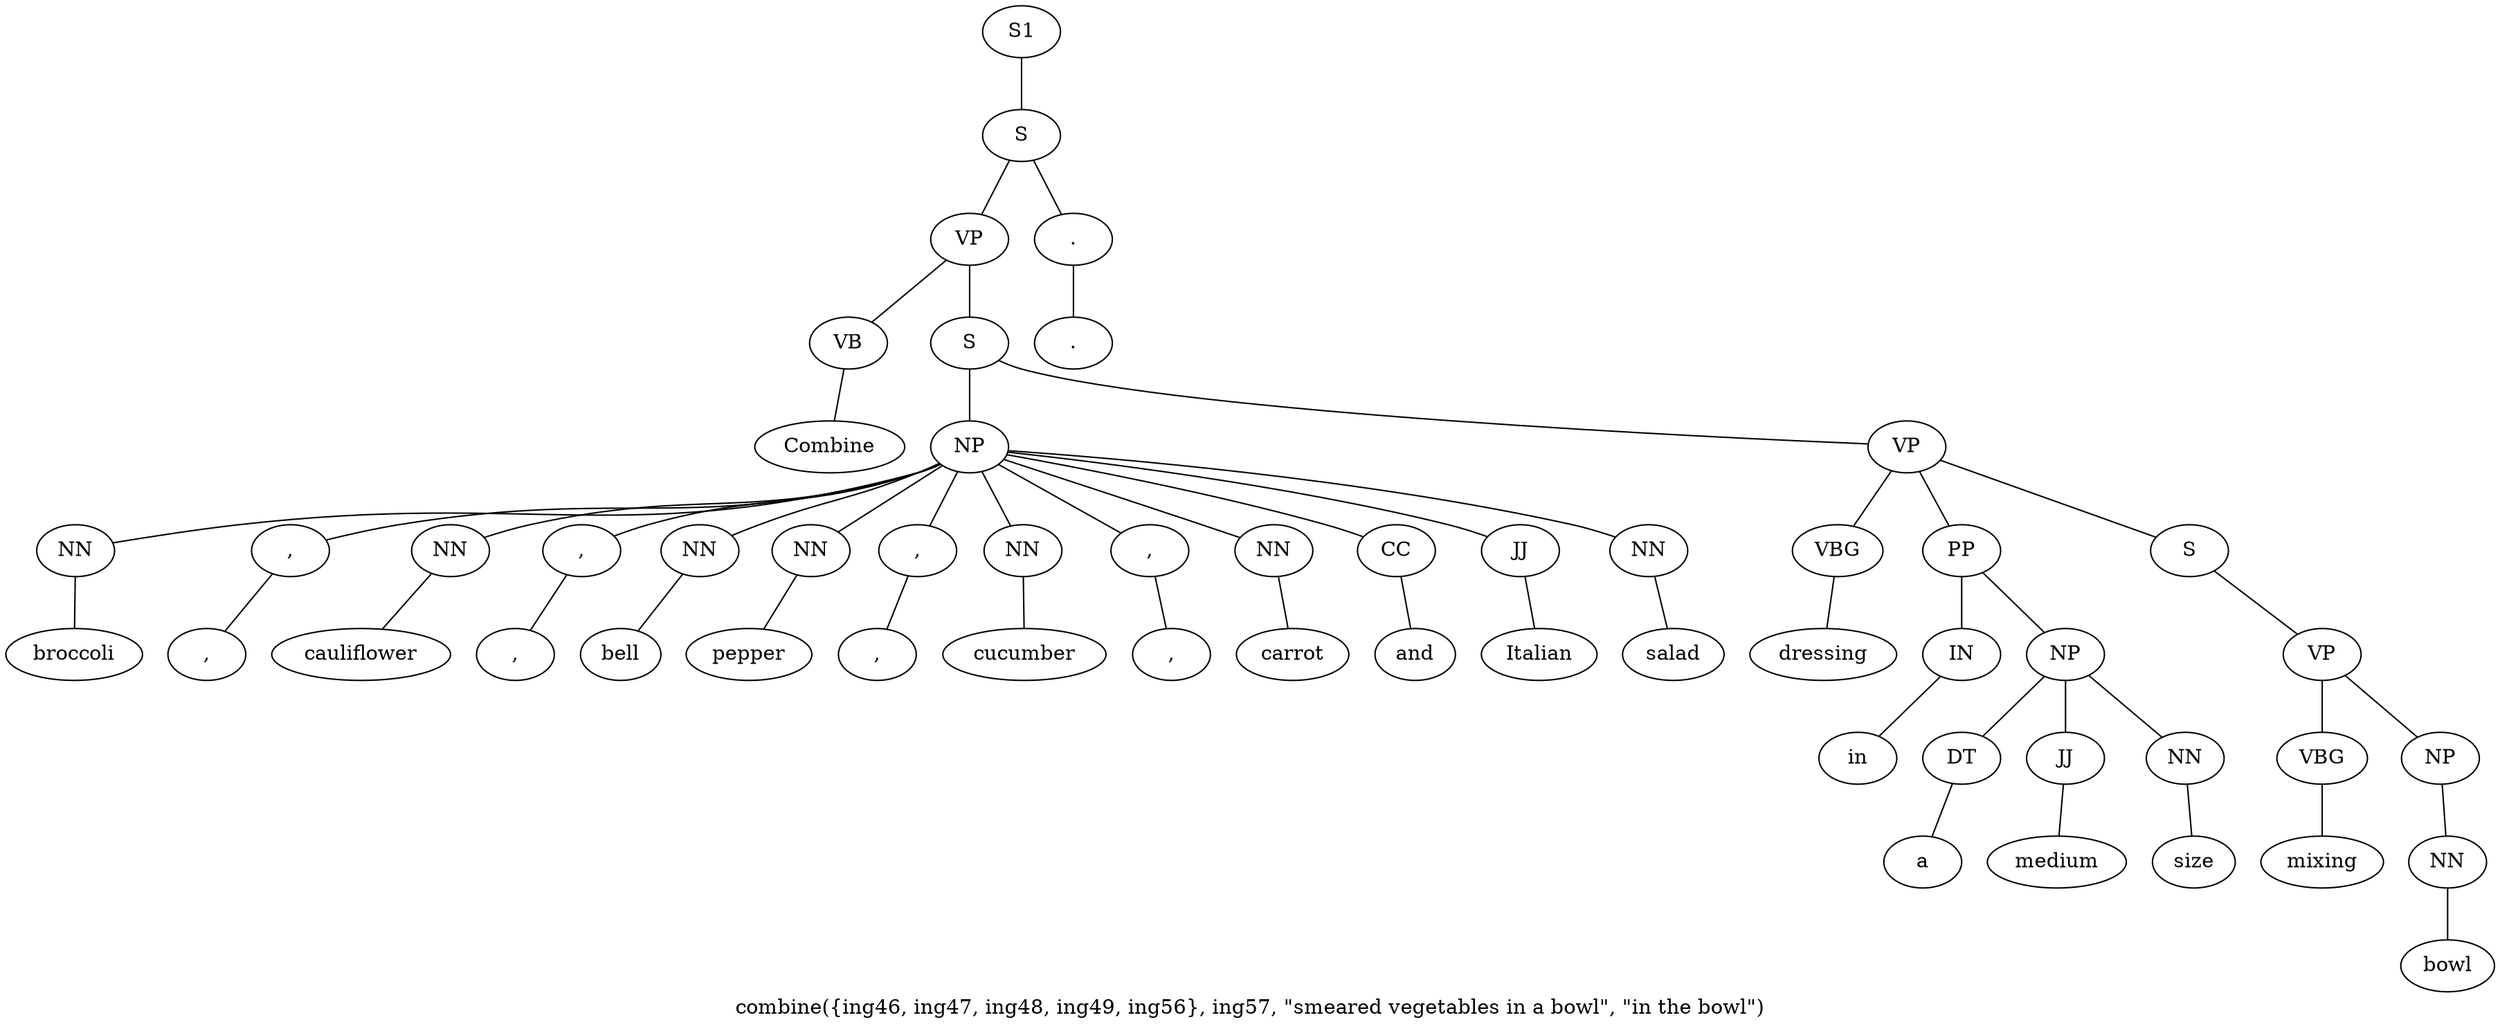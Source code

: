 graph SyntaxGraph {
	label = "combine({ing46, ing47, ing48, ing49, ing56}, ing57, \"smeared vegetables in a bowl\", \"in the bowl\")";
	Node0 [label="S1"];
	Node1 [label="S"];
	Node2 [label="VP"];
	Node3 [label="VB"];
	Node4 [label="Combine"];
	Node5 [label="S"];
	Node6 [label="NP"];
	Node7 [label="NN"];
	Node8 [label="broccoli"];
	Node9 [label=","];
	Node10 [label=","];
	Node11 [label="NN"];
	Node12 [label="cauliflower"];
	Node13 [label=","];
	Node14 [label=","];
	Node15 [label="NN"];
	Node16 [label="bell"];
	Node17 [label="NN"];
	Node18 [label="pepper"];
	Node19 [label=","];
	Node20 [label=","];
	Node21 [label="NN"];
	Node22 [label="cucumber"];
	Node23 [label=","];
	Node24 [label=","];
	Node25 [label="NN"];
	Node26 [label="carrot"];
	Node27 [label="CC"];
	Node28 [label="and"];
	Node29 [label="JJ"];
	Node30 [label="Italian"];
	Node31 [label="NN"];
	Node32 [label="salad"];
	Node33 [label="VP"];
	Node34 [label="VBG"];
	Node35 [label="dressing"];
	Node36 [label="PP"];
	Node37 [label="IN"];
	Node38 [label="in"];
	Node39 [label="NP"];
	Node40 [label="DT"];
	Node41 [label="a"];
	Node42 [label="JJ"];
	Node43 [label="medium"];
	Node44 [label="NN"];
	Node45 [label="size"];
	Node46 [label="S"];
	Node47 [label="VP"];
	Node48 [label="VBG"];
	Node49 [label="mixing"];
	Node50 [label="NP"];
	Node51 [label="NN"];
	Node52 [label="bowl"];
	Node53 [label="."];
	Node54 [label="."];

	Node0 -- Node1;
	Node1 -- Node2;
	Node1 -- Node53;
	Node2 -- Node3;
	Node2 -- Node5;
	Node3 -- Node4;
	Node5 -- Node6;
	Node5 -- Node33;
	Node6 -- Node7;
	Node6 -- Node9;
	Node6 -- Node11;
	Node6 -- Node13;
	Node6 -- Node15;
	Node6 -- Node17;
	Node6 -- Node19;
	Node6 -- Node21;
	Node6 -- Node23;
	Node6 -- Node25;
	Node6 -- Node27;
	Node6 -- Node29;
	Node6 -- Node31;
	Node7 -- Node8;
	Node9 -- Node10;
	Node11 -- Node12;
	Node13 -- Node14;
	Node15 -- Node16;
	Node17 -- Node18;
	Node19 -- Node20;
	Node21 -- Node22;
	Node23 -- Node24;
	Node25 -- Node26;
	Node27 -- Node28;
	Node29 -- Node30;
	Node31 -- Node32;
	Node33 -- Node34;
	Node33 -- Node36;
	Node33 -- Node46;
	Node34 -- Node35;
	Node36 -- Node37;
	Node36 -- Node39;
	Node37 -- Node38;
	Node39 -- Node40;
	Node39 -- Node42;
	Node39 -- Node44;
	Node40 -- Node41;
	Node42 -- Node43;
	Node44 -- Node45;
	Node46 -- Node47;
	Node47 -- Node48;
	Node47 -- Node50;
	Node48 -- Node49;
	Node50 -- Node51;
	Node51 -- Node52;
	Node53 -- Node54;
}